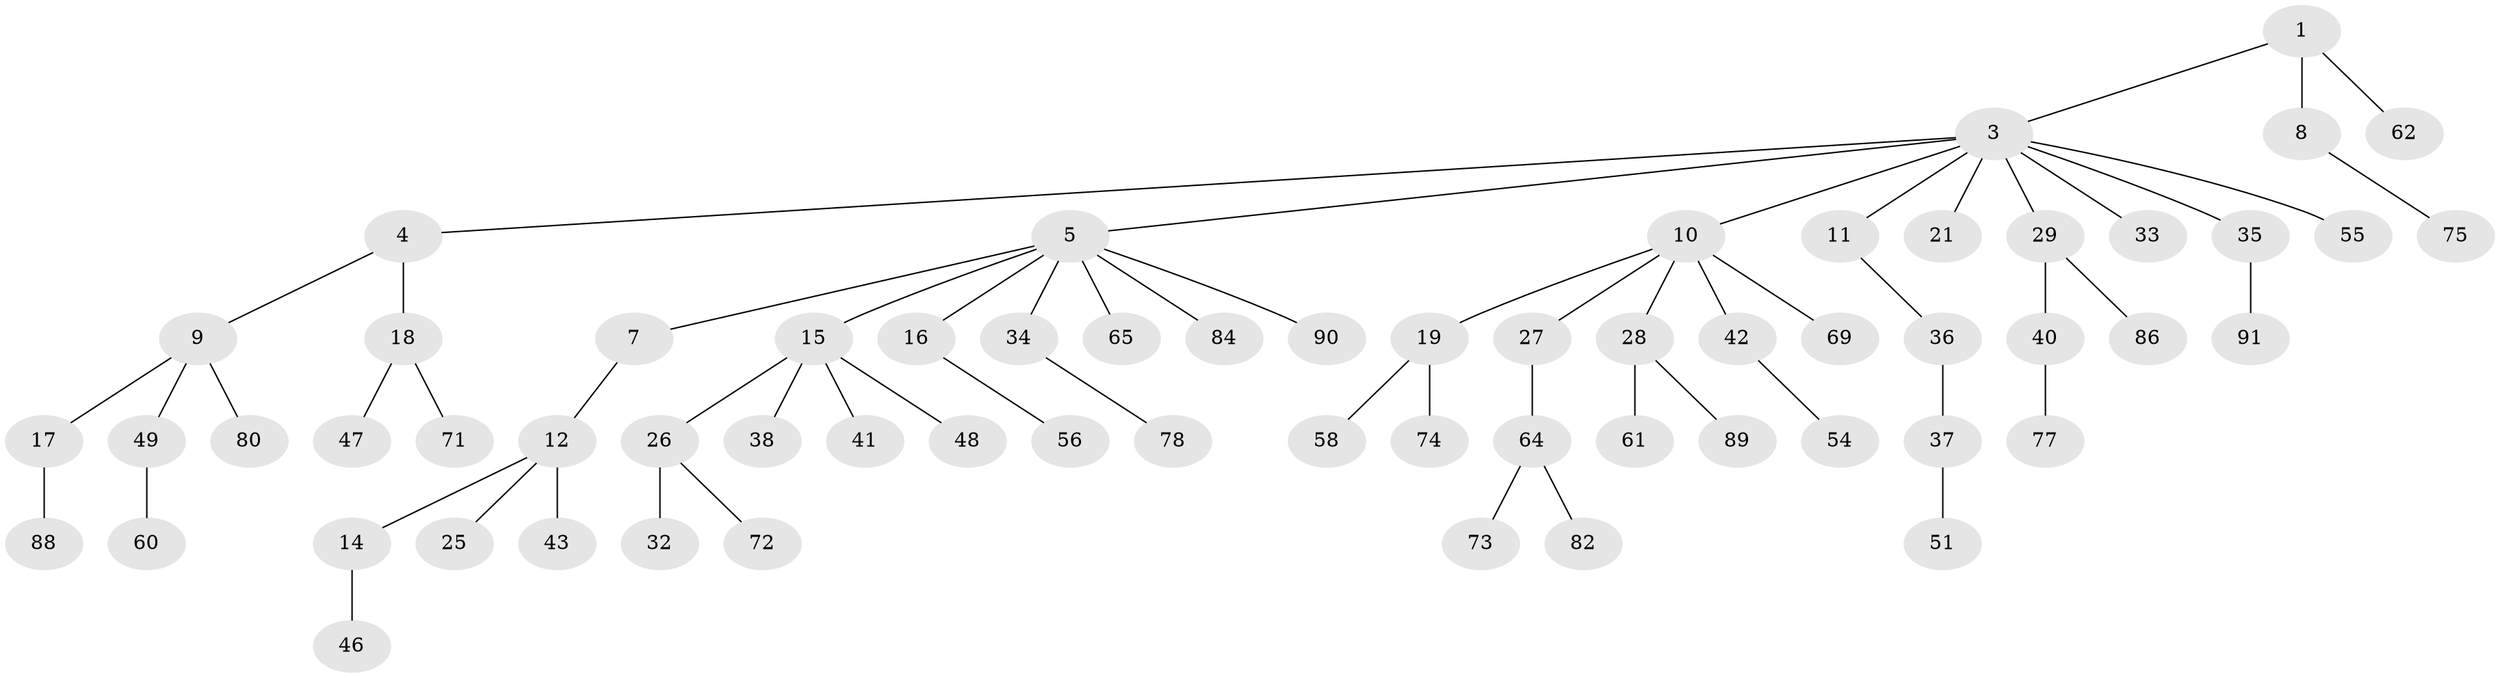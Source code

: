 // original degree distribution, {3: 0.1978021978021978, 2: 0.1978021978021978, 9: 0.01098901098901099, 7: 0.01098901098901099, 5: 0.01098901098901099, 6: 0.01098901098901099, 4: 0.04395604395604396, 1: 0.5164835164835165}
// Generated by graph-tools (version 1.1) at 2025/11/02/27/25 16:11:24]
// undirected, 63 vertices, 62 edges
graph export_dot {
graph [start="1"]
  node [color=gray90,style=filled];
  1 [super="+2"];
  3 [super="+20"];
  4;
  5 [super="+6"];
  7;
  8 [super="+23"];
  9 [super="+66"];
  10;
  11 [super="+31"];
  12 [super="+13"];
  14 [super="+85"];
  15 [super="+22"];
  16;
  17 [super="+24"];
  18 [super="+44"];
  19 [super="+30"];
  21 [super="+57"];
  25;
  26 [super="+79"];
  27 [super="+39"];
  28 [super="+59"];
  29 [super="+50"];
  32;
  33;
  34;
  35 [super="+52"];
  36 [super="+63"];
  37;
  38 [super="+81"];
  40 [super="+87"];
  41;
  42 [super="+53"];
  43 [super="+45"];
  46;
  47 [super="+67"];
  48;
  49 [super="+68"];
  51 [super="+70"];
  54;
  55;
  56;
  58;
  60;
  61;
  62;
  64 [super="+76"];
  65 [super="+83"];
  69;
  71;
  72;
  73;
  74;
  75;
  77;
  78;
  80;
  82;
  84;
  86;
  88;
  89;
  90;
  91;
  1 -- 3;
  1 -- 62;
  1 -- 8;
  3 -- 4;
  3 -- 5;
  3 -- 10;
  3 -- 11;
  3 -- 29;
  3 -- 33;
  3 -- 35;
  3 -- 21;
  3 -- 55;
  4 -- 9;
  4 -- 18;
  5 -- 7;
  5 -- 15;
  5 -- 16;
  5 -- 34;
  5 -- 84;
  5 -- 65;
  5 -- 90;
  7 -- 12;
  8 -- 75;
  9 -- 17;
  9 -- 49;
  9 -- 80;
  10 -- 19;
  10 -- 27;
  10 -- 28;
  10 -- 42;
  10 -- 69;
  11 -- 36;
  12 -- 43;
  12 -- 25;
  12 -- 14;
  14 -- 46;
  15 -- 38;
  15 -- 48;
  15 -- 41;
  15 -- 26;
  16 -- 56;
  17 -- 88;
  18 -- 47;
  18 -- 71;
  19 -- 74;
  19 -- 58;
  26 -- 32;
  26 -- 72;
  27 -- 64;
  28 -- 89;
  28 -- 61;
  29 -- 40;
  29 -- 86;
  34 -- 78;
  35 -- 91;
  36 -- 37;
  37 -- 51;
  40 -- 77;
  42 -- 54;
  49 -- 60;
  64 -- 73;
  64 -- 82;
}
